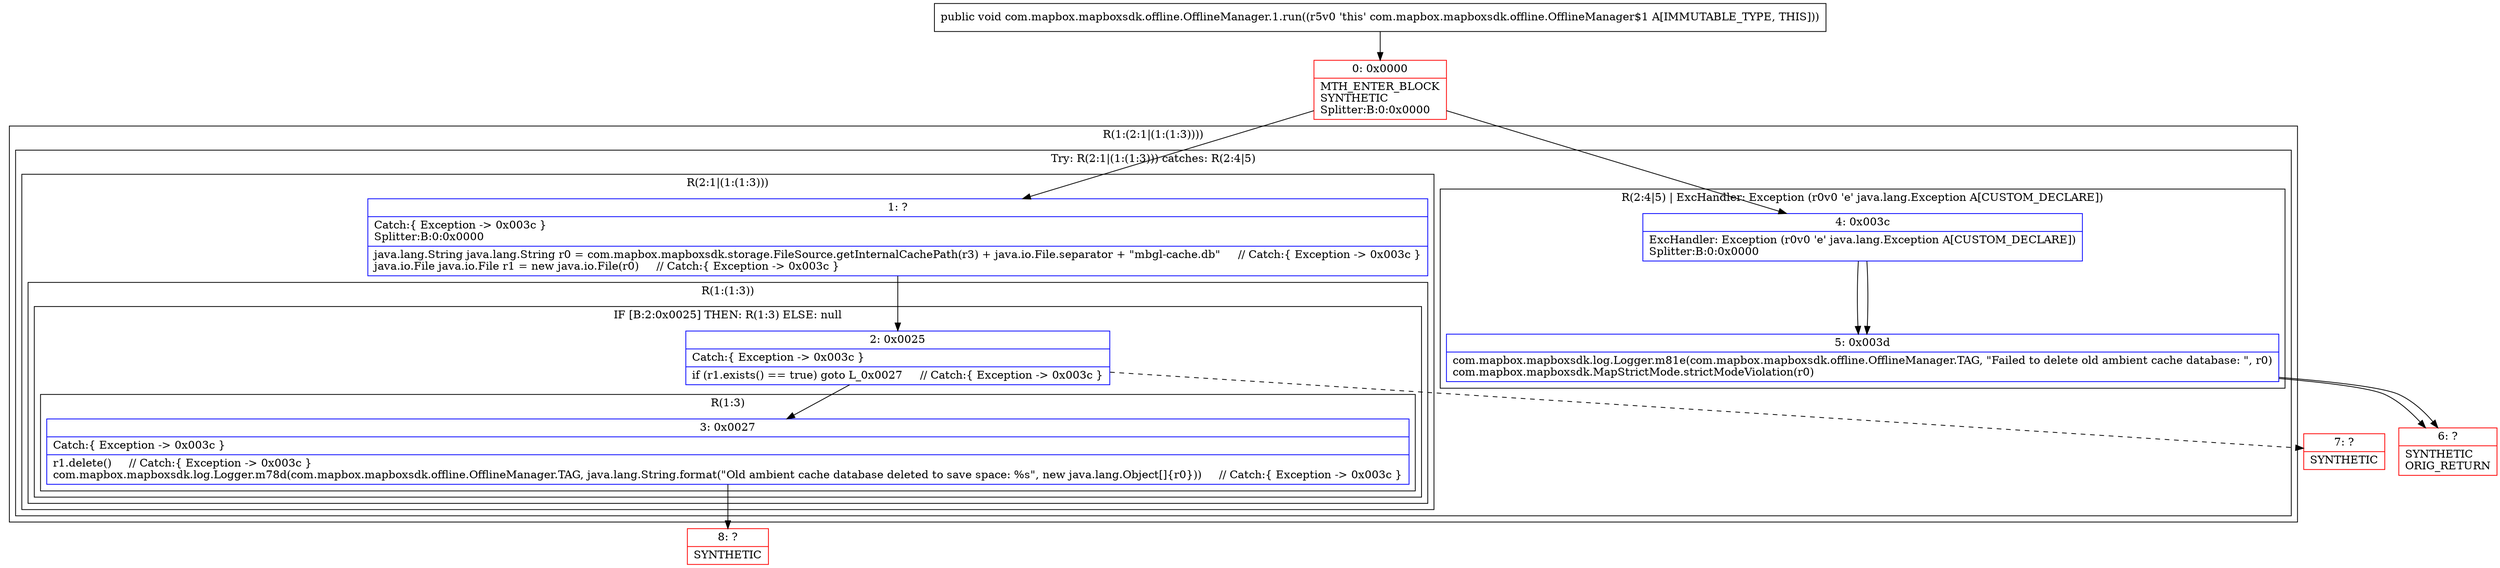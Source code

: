 digraph "CFG forcom.mapbox.mapboxsdk.offline.OfflineManager.1.run()V" {
subgraph cluster_Region_802116231 {
label = "R(1:(2:1|(1:(1:3))))";
node [shape=record,color=blue];
subgraph cluster_TryCatchRegion_726881452 {
label = "Try: R(2:1|(1:(1:3))) catches: R(2:4|5)";
node [shape=record,color=blue];
subgraph cluster_Region_365966338 {
label = "R(2:1|(1:(1:3)))";
node [shape=record,color=blue];
Node_1 [shape=record,label="{1\:\ ?|Catch:\{ Exception \-\> 0x003c \}\lSplitter:B:0:0x0000\l|java.lang.String java.lang.String r0 = com.mapbox.mapboxsdk.storage.FileSource.getInternalCachePath(r3) + java.io.File.separator + \"mbgl\-cache.db\"     \/\/ Catch:\{ Exception \-\> 0x003c \}\ljava.io.File java.io.File r1 = new java.io.File(r0)     \/\/ Catch:\{ Exception \-\> 0x003c \}\l}"];
subgraph cluster_Region_1588935984 {
label = "R(1:(1:3))";
node [shape=record,color=blue];
subgraph cluster_IfRegion_1407339601 {
label = "IF [B:2:0x0025] THEN: R(1:3) ELSE: null";
node [shape=record,color=blue];
Node_2 [shape=record,label="{2\:\ 0x0025|Catch:\{ Exception \-\> 0x003c \}\l|if (r1.exists() == true) goto L_0x0027     \/\/ Catch:\{ Exception \-\> 0x003c \}\l}"];
subgraph cluster_Region_912751001 {
label = "R(1:3)";
node [shape=record,color=blue];
Node_3 [shape=record,label="{3\:\ 0x0027|Catch:\{ Exception \-\> 0x003c \}\l|r1.delete()     \/\/ Catch:\{ Exception \-\> 0x003c \}\lcom.mapbox.mapboxsdk.log.Logger.m78d(com.mapbox.mapboxsdk.offline.OfflineManager.TAG, java.lang.String.format(\"Old ambient cache database deleted to save space: %s\", new java.lang.Object[]\{r0\}))     \/\/ Catch:\{ Exception \-\> 0x003c \}\l}"];
}
}
}
}
subgraph cluster_Region_1526588175 {
label = "R(2:4|5) | ExcHandler: Exception (r0v0 'e' java.lang.Exception A[CUSTOM_DECLARE])\l";
node [shape=record,color=blue];
Node_4 [shape=record,label="{4\:\ 0x003c|ExcHandler: Exception (r0v0 'e' java.lang.Exception A[CUSTOM_DECLARE])\lSplitter:B:0:0x0000\l}"];
Node_5 [shape=record,label="{5\:\ 0x003d|com.mapbox.mapboxsdk.log.Logger.m81e(com.mapbox.mapboxsdk.offline.OfflineManager.TAG, \"Failed to delete old ambient cache database: \", r0)\lcom.mapbox.mapboxsdk.MapStrictMode.strictModeViolation(r0)\l}"];
}
}
}
subgraph cluster_Region_1526588175 {
label = "R(2:4|5) | ExcHandler: Exception (r0v0 'e' java.lang.Exception A[CUSTOM_DECLARE])\l";
node [shape=record,color=blue];
Node_4 [shape=record,label="{4\:\ 0x003c|ExcHandler: Exception (r0v0 'e' java.lang.Exception A[CUSTOM_DECLARE])\lSplitter:B:0:0x0000\l}"];
Node_5 [shape=record,label="{5\:\ 0x003d|com.mapbox.mapboxsdk.log.Logger.m81e(com.mapbox.mapboxsdk.offline.OfflineManager.TAG, \"Failed to delete old ambient cache database: \", r0)\lcom.mapbox.mapboxsdk.MapStrictMode.strictModeViolation(r0)\l}"];
}
Node_0 [shape=record,color=red,label="{0\:\ 0x0000|MTH_ENTER_BLOCK\lSYNTHETIC\lSplitter:B:0:0x0000\l}"];
Node_6 [shape=record,color=red,label="{6\:\ ?|SYNTHETIC\lORIG_RETURN\l}"];
Node_7 [shape=record,color=red,label="{7\:\ ?|SYNTHETIC\l}"];
Node_8 [shape=record,color=red,label="{8\:\ ?|SYNTHETIC\l}"];
MethodNode[shape=record,label="{public void com.mapbox.mapboxsdk.offline.OfflineManager.1.run((r5v0 'this' com.mapbox.mapboxsdk.offline.OfflineManager$1 A[IMMUTABLE_TYPE, THIS])) }"];
MethodNode -> Node_0;
Node_1 -> Node_2;
Node_2 -> Node_3;
Node_2 -> Node_7[style=dashed];
Node_3 -> Node_8;
Node_4 -> Node_5;
Node_5 -> Node_6;
Node_4 -> Node_5;
Node_5 -> Node_6;
Node_0 -> Node_1;
Node_0 -> Node_4;
}

